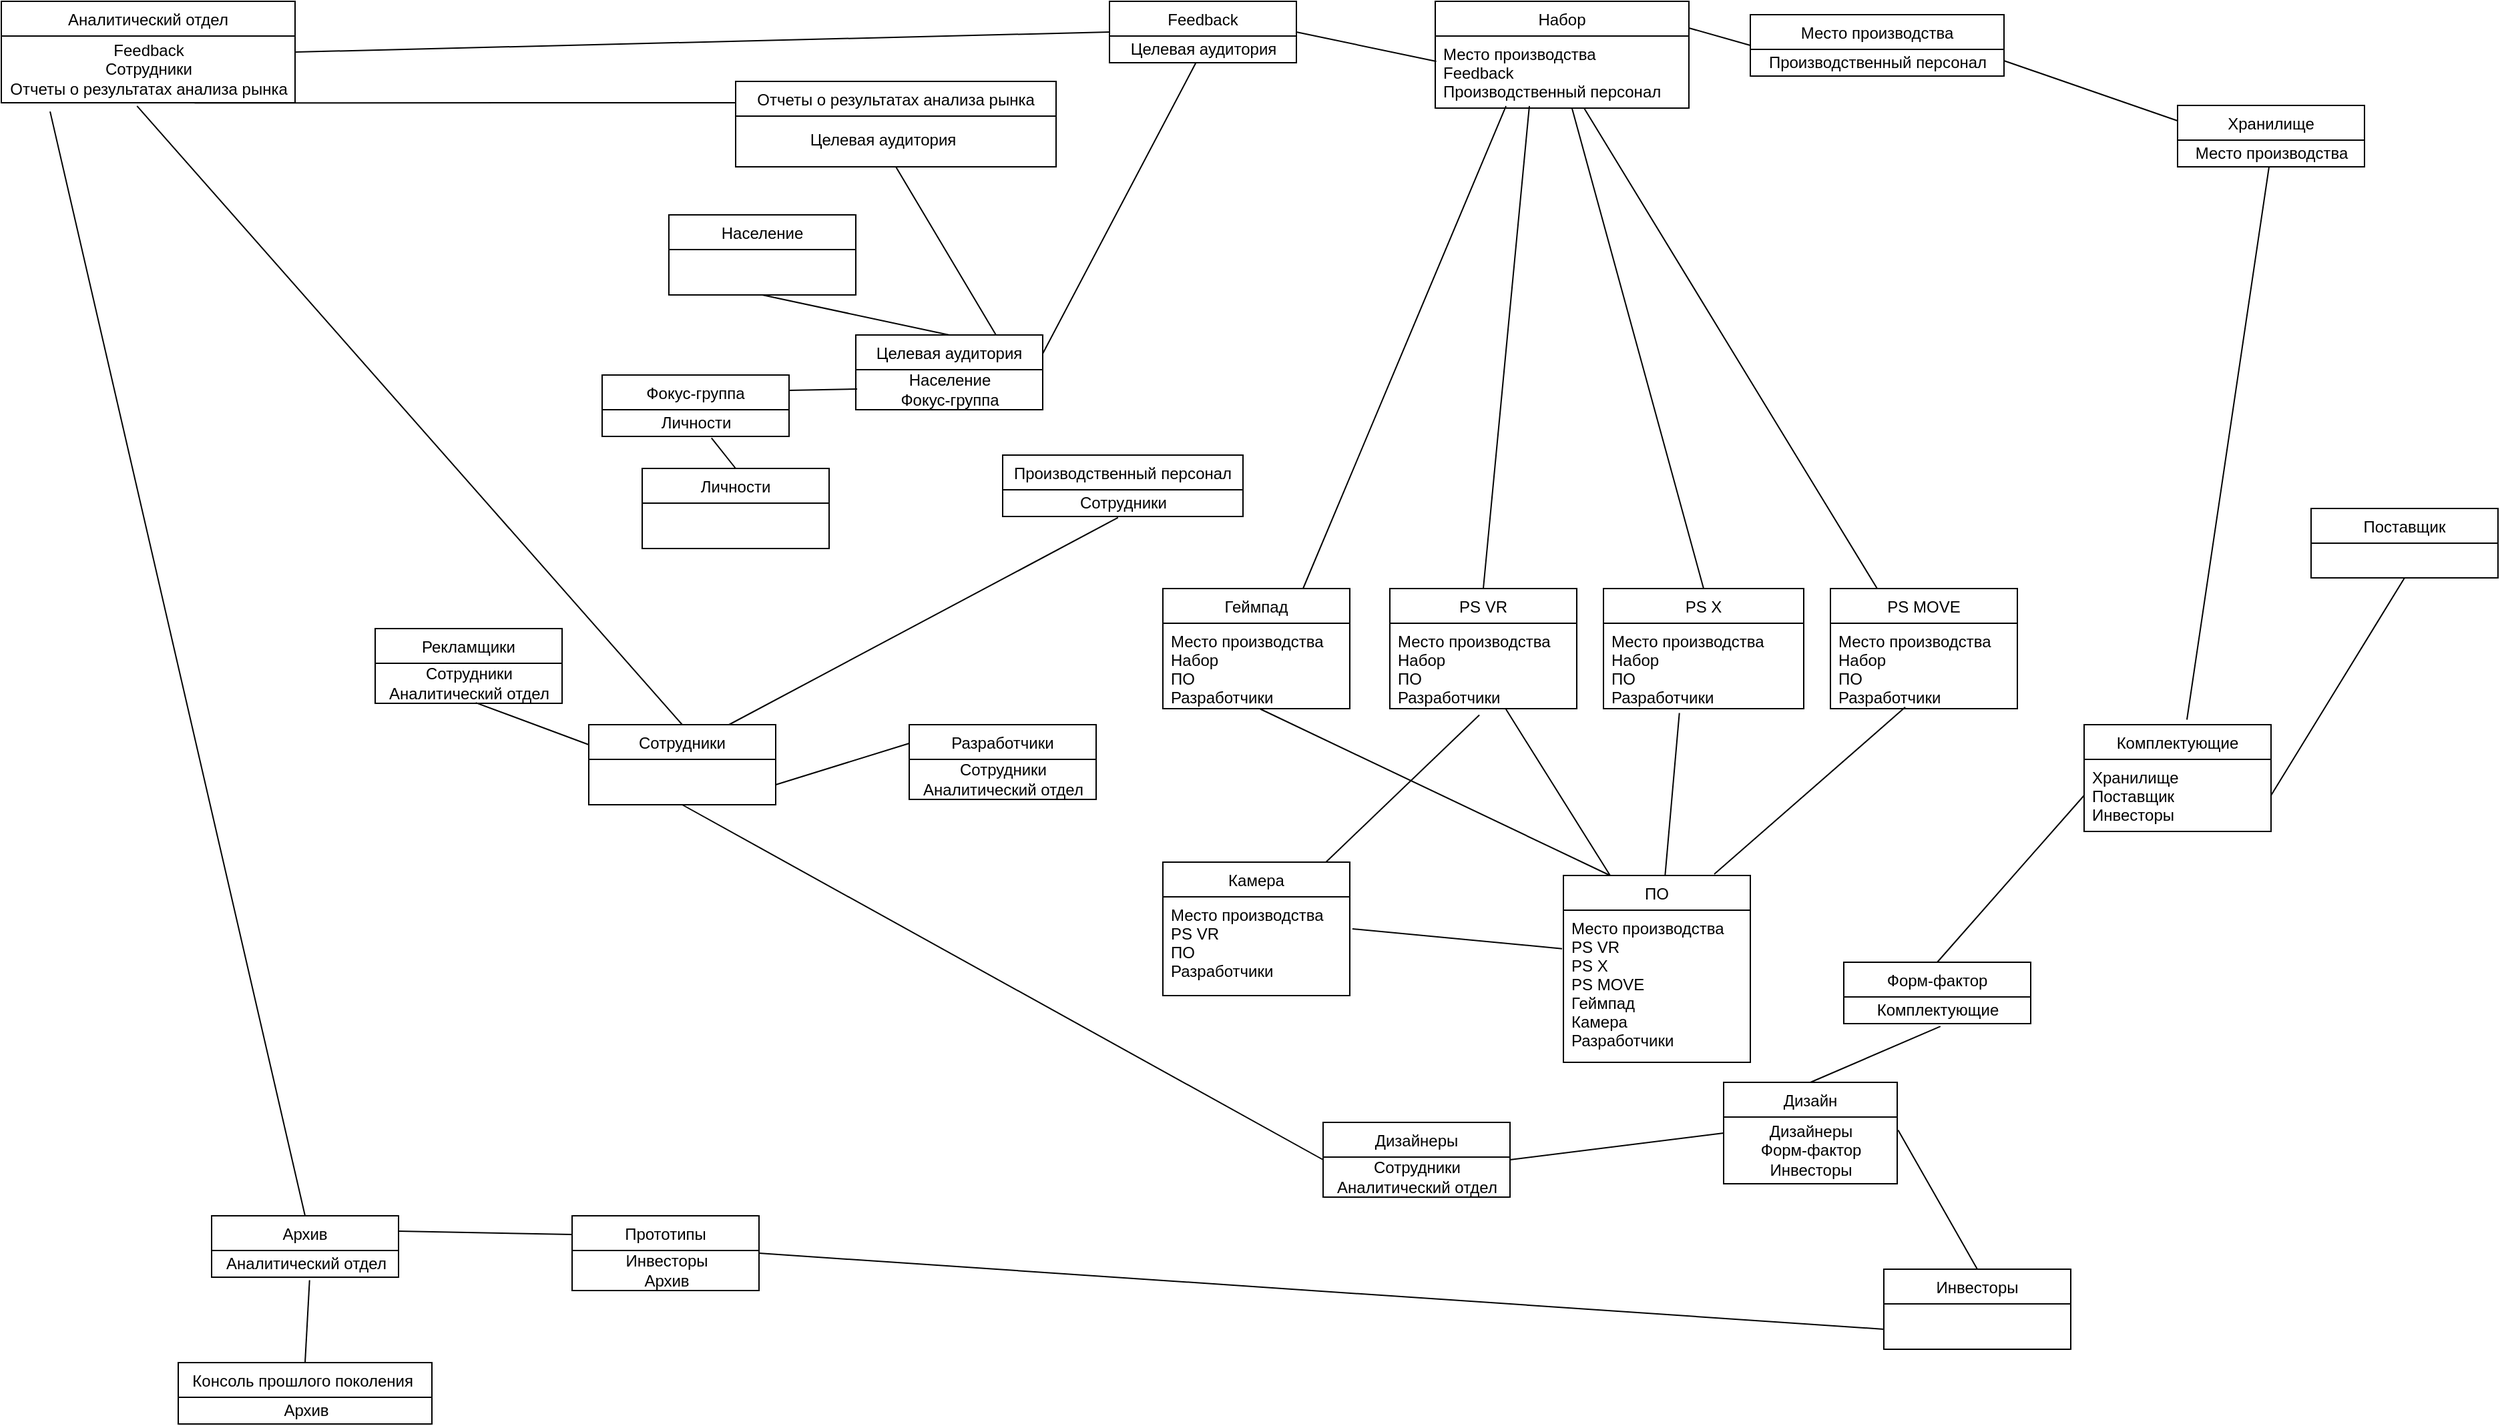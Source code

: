 <mxfile version="15.2.4" type="github">
  <diagram id="24gW2aaC1v7GGiUZ1pMK" name="Page-1">
    <mxGraphModel dx="3685" dy="2176" grid="1" gridSize="10" guides="1" tooltips="1" connect="1" arrows="1" fold="1" page="1" pageScale="1" pageWidth="827" pageHeight="1169" math="0" shadow="0">
      <root>
        <mxCell id="0" />
        <mxCell id="1" parent="0" />
        <mxCell id="wk1zh_JFjW3oBxZrR2lf-1" value="Набор" style="swimlane;fontStyle=0;childLayout=stackLayout;horizontal=1;startSize=26;fillColor=none;horizontalStack=0;resizeParent=1;resizeParentMax=0;resizeLast=0;collapsible=1;marginBottom=0;" parent="1" vertex="1">
          <mxGeometry x="224" y="-160" width="190" height="80" as="geometry">
            <mxRectangle x="160" y="70" width="70" height="26" as="alternateBounds" />
          </mxGeometry>
        </mxCell>
        <mxCell id="wk1zh_JFjW3oBxZrR2lf-3" value="Место производства&#xa;Feedback&#xa;Производственный персонал" style="text;strokeColor=none;fillColor=none;align=left;verticalAlign=top;spacingLeft=4;spacingRight=4;overflow=hidden;rotatable=0;points=[[0,0.5],[1,0.5]];portConstraint=eastwest;" parent="wk1zh_JFjW3oBxZrR2lf-1" vertex="1">
          <mxGeometry y="26" width="190" height="54" as="geometry" />
        </mxCell>
        <mxCell id="wk1zh_JFjW3oBxZrR2lf-5" value="Геймпад" style="swimlane;fontStyle=0;childLayout=stackLayout;horizontal=1;startSize=26;fillColor=none;horizontalStack=0;resizeParent=1;resizeParentMax=0;resizeLast=0;collapsible=1;marginBottom=0;" parent="1" vertex="1">
          <mxGeometry x="20" y="280" width="140" height="90" as="geometry" />
        </mxCell>
        <mxCell id="wk1zh_JFjW3oBxZrR2lf-6" value="Место производства&#xa;Набор&#xa;ПО&#xa;Разработчики" style="text;strokeColor=none;fillColor=none;align=left;verticalAlign=top;spacingLeft=4;spacingRight=4;overflow=hidden;rotatable=0;points=[[0,0.5],[1,0.5]];portConstraint=eastwest;" parent="wk1zh_JFjW3oBxZrR2lf-5" vertex="1">
          <mxGeometry y="26" width="140" height="64" as="geometry" />
        </mxCell>
        <mxCell id="wk1zh_JFjW3oBxZrR2lf-7" value="PS VR" style="swimlane;fontStyle=0;childLayout=stackLayout;horizontal=1;startSize=26;fillColor=none;horizontalStack=0;resizeParent=1;resizeParentMax=0;resizeLast=0;collapsible=1;marginBottom=0;" parent="1" vertex="1">
          <mxGeometry x="190" y="280" width="140" height="90" as="geometry" />
        </mxCell>
        <mxCell id="wk1zh_JFjW3oBxZrR2lf-8" value="Место производства&#xa;Набор&#xa;ПО&#xa;Разработчики" style="text;strokeColor=none;fillColor=none;align=left;verticalAlign=top;spacingLeft=4;spacingRight=4;overflow=hidden;rotatable=0;points=[[0,0.5],[1,0.5]];portConstraint=eastwest;" parent="wk1zh_JFjW3oBxZrR2lf-7" vertex="1">
          <mxGeometry y="26" width="140" height="64" as="geometry" />
        </mxCell>
        <mxCell id="wk1zh_JFjW3oBxZrR2lf-9" value="PS X" style="swimlane;fontStyle=0;childLayout=stackLayout;horizontal=1;startSize=26;fillColor=none;horizontalStack=0;resizeParent=1;resizeParentMax=0;resizeLast=0;collapsible=1;marginBottom=0;" parent="1" vertex="1">
          <mxGeometry x="350" y="280" width="150" height="90" as="geometry">
            <mxRectangle x="350" y="230" width="60" height="26" as="alternateBounds" />
          </mxGeometry>
        </mxCell>
        <mxCell id="wk1zh_JFjW3oBxZrR2lf-10" value="Место производства&#xa;Набор&#xa;ПО&#xa;Разработчики" style="text;strokeColor=none;fillColor=none;align=left;verticalAlign=top;spacingLeft=4;spacingRight=4;overflow=hidden;rotatable=0;points=[[0,0.5],[1,0.5]];portConstraint=eastwest;" parent="wk1zh_JFjW3oBxZrR2lf-9" vertex="1">
          <mxGeometry y="26" width="150" height="64" as="geometry" />
        </mxCell>
        <mxCell id="wk1zh_JFjW3oBxZrR2lf-11" value="PS MOVE" style="swimlane;fontStyle=0;childLayout=stackLayout;horizontal=1;startSize=26;fillColor=none;horizontalStack=0;resizeParent=1;resizeParentMax=0;resizeLast=0;collapsible=1;marginBottom=0;" parent="1" vertex="1">
          <mxGeometry x="520" y="280" width="140" height="90" as="geometry" />
        </mxCell>
        <mxCell id="wk1zh_JFjW3oBxZrR2lf-12" value="Место производства&#xa;Набор&#xa;ПО&#xa;Разработчики" style="text;strokeColor=none;fillColor=none;align=left;verticalAlign=top;spacingLeft=4;spacingRight=4;overflow=hidden;rotatable=0;points=[[0,0.5],[1,0.5]];portConstraint=eastwest;" parent="wk1zh_JFjW3oBxZrR2lf-11" vertex="1">
          <mxGeometry y="26" width="140" height="64" as="geometry" />
        </mxCell>
        <mxCell id="wk1zh_JFjW3oBxZrR2lf-13" value="Камера" style="swimlane;fontStyle=0;childLayout=stackLayout;horizontal=1;startSize=26;fillColor=none;horizontalStack=0;resizeParent=1;resizeParentMax=0;resizeLast=0;collapsible=1;marginBottom=0;" parent="1" vertex="1">
          <mxGeometry x="20" y="485" width="140" height="100" as="geometry" />
        </mxCell>
        <mxCell id="wk1zh_JFjW3oBxZrR2lf-14" value="Место производства&#xa;PS VR&#xa;ПО&#xa;Разработчики" style="text;strokeColor=none;fillColor=none;align=left;verticalAlign=top;spacingLeft=4;spacingRight=4;overflow=hidden;rotatable=0;points=[[0,0.5],[1,0.5]];portConstraint=eastwest;" parent="wk1zh_JFjW3oBxZrR2lf-13" vertex="1">
          <mxGeometry y="26" width="140" height="74" as="geometry" />
        </mxCell>
        <mxCell id="wk1zh_JFjW3oBxZrR2lf-15" value="ПО" style="swimlane;fontStyle=0;childLayout=stackLayout;horizontal=1;startSize=26;fillColor=none;horizontalStack=0;resizeParent=1;resizeParentMax=0;resizeLast=0;collapsible=1;marginBottom=0;" parent="1" vertex="1">
          <mxGeometry x="320" y="495" width="140" height="140" as="geometry" />
        </mxCell>
        <mxCell id="wk1zh_JFjW3oBxZrR2lf-16" value="Место производства&#xa;PS VR&#xa;PS X&#xa;PS MOVE&#xa;Геймпад&#xa;Камера&#xa;Разработчики&#xa;" style="text;strokeColor=none;fillColor=none;align=left;verticalAlign=top;spacingLeft=4;spacingRight=4;overflow=hidden;rotatable=0;points=[[0,0.5],[1,0.5]];portConstraint=eastwest;" parent="wk1zh_JFjW3oBxZrR2lf-15" vertex="1">
          <mxGeometry y="26" width="140" height="114" as="geometry" />
        </mxCell>
        <mxCell id="wk1zh_JFjW3oBxZrR2lf-17" value="Место производства" style="swimlane;fontStyle=0;childLayout=stackLayout;horizontal=1;startSize=26;fillColor=none;horizontalStack=0;resizeParent=1;resizeParentMax=0;resizeLast=0;collapsible=1;marginBottom=0;" parent="1" vertex="1">
          <mxGeometry x="460" y="-150" width="190" height="46" as="geometry" />
        </mxCell>
        <mxCell id="Uil84AzYUFcc-cu5vtHI-20" value="Производственный персонал" style="text;html=1;align=center;verticalAlign=middle;resizable=0;points=[];autosize=1;strokeColor=none;fillColor=none;" vertex="1" parent="wk1zh_JFjW3oBxZrR2lf-17">
          <mxGeometry y="26" width="190" height="20" as="geometry" />
        </mxCell>
        <mxCell id="wk1zh_JFjW3oBxZrR2lf-20" value="Хранилище" style="swimlane;fontStyle=0;childLayout=stackLayout;horizontal=1;startSize=26;fillColor=none;horizontalStack=0;resizeParent=1;resizeParentMax=0;resizeLast=0;collapsible=1;marginBottom=0;" parent="1" vertex="1">
          <mxGeometry x="780" y="-82" width="140" height="46" as="geometry" />
        </mxCell>
        <mxCell id="wk1zh_JFjW3oBxZrR2lf-21" value="Место производства" style="text;html=1;align=center;verticalAlign=middle;resizable=0;points=[];autosize=1;strokeColor=none;fillColor=none;" parent="wk1zh_JFjW3oBxZrR2lf-20" vertex="1">
          <mxGeometry y="26" width="140" height="20" as="geometry" />
        </mxCell>
        <mxCell id="wk1zh_JFjW3oBxZrR2lf-24" value="Комплектующие" style="swimlane;fontStyle=0;childLayout=stackLayout;horizontal=1;startSize=26;fillColor=none;horizontalStack=0;resizeParent=1;resizeParentMax=0;resizeLast=0;collapsible=1;marginBottom=0;" parent="1" vertex="1">
          <mxGeometry x="710" y="382" width="140" height="80" as="geometry" />
        </mxCell>
        <mxCell id="wk1zh_JFjW3oBxZrR2lf-25" value="Хранилище&#xa;Поставщик&#xa;Инвесторы" style="text;strokeColor=none;fillColor=none;align=left;verticalAlign=top;spacingLeft=4;spacingRight=4;overflow=hidden;rotatable=0;points=[[0,0.5],[1,0.5]];portConstraint=eastwest;" parent="wk1zh_JFjW3oBxZrR2lf-24" vertex="1">
          <mxGeometry y="26" width="140" height="54" as="geometry" />
        </mxCell>
        <mxCell id="wk1zh_JFjW3oBxZrR2lf-26" value="Поставщик" style="swimlane;fontStyle=0;childLayout=stackLayout;horizontal=1;startSize=26;fillColor=none;horizontalStack=0;resizeParent=1;resizeParentMax=0;resizeLast=0;collapsible=1;marginBottom=0;" parent="1" vertex="1">
          <mxGeometry x="880" y="220" width="140" height="52" as="geometry" />
        </mxCell>
        <mxCell id="wk1zh_JFjW3oBxZrR2lf-28" value="Форм-фактор" style="swimlane;fontStyle=0;childLayout=stackLayout;horizontal=1;startSize=26;fillColor=none;horizontalStack=0;resizeParent=1;resizeParentMax=0;resizeLast=0;collapsible=1;marginBottom=0;" parent="1" vertex="1">
          <mxGeometry x="530" y="560" width="140" height="46" as="geometry" />
        </mxCell>
        <mxCell id="Uil84AzYUFcc-cu5vtHI-4" value="Комплектующие" style="text;html=1;align=center;verticalAlign=middle;resizable=0;points=[];autosize=1;strokeColor=none;fillColor=none;" vertex="1" parent="wk1zh_JFjW3oBxZrR2lf-28">
          <mxGeometry y="26" width="140" height="20" as="geometry" />
        </mxCell>
        <mxCell id="wk1zh_JFjW3oBxZrR2lf-30" value="" style="endArrow=none;html=1;exitX=0.75;exitY=0;exitDx=0;exitDy=0;entryX=0.279;entryY=0.971;entryDx=0;entryDy=0;entryPerimeter=0;" parent="1" source="wk1zh_JFjW3oBxZrR2lf-5" target="wk1zh_JFjW3oBxZrR2lf-3" edge="1">
          <mxGeometry width="50" height="50" relative="1" as="geometry">
            <mxPoint x="270" y="430" as="sourcePoint" />
            <mxPoint x="320" y="380" as="targetPoint" />
          </mxGeometry>
        </mxCell>
        <mxCell id="wk1zh_JFjW3oBxZrR2lf-31" value="" style="endArrow=none;html=1;exitX=0.5;exitY=0;exitDx=0;exitDy=0;entryX=0.371;entryY=0.971;entryDx=0;entryDy=0;entryPerimeter=0;" parent="1" source="wk1zh_JFjW3oBxZrR2lf-7" target="wk1zh_JFjW3oBxZrR2lf-3" edge="1">
          <mxGeometry width="50" height="50" relative="1" as="geometry">
            <mxPoint x="125" y="240" as="sourcePoint" />
            <mxPoint x="249.06" y="181.246" as="targetPoint" />
          </mxGeometry>
        </mxCell>
        <mxCell id="wk1zh_JFjW3oBxZrR2lf-32" value="" style="endArrow=none;html=1;exitX=0.5;exitY=0;exitDx=0;exitDy=0;" parent="1" source="wk1zh_JFjW3oBxZrR2lf-9" target="wk1zh_JFjW3oBxZrR2lf-3" edge="1">
          <mxGeometry width="50" height="50" relative="1" as="geometry">
            <mxPoint x="135" y="250" as="sourcePoint" />
            <mxPoint x="259.06" y="191.246" as="targetPoint" />
          </mxGeometry>
        </mxCell>
        <mxCell id="wk1zh_JFjW3oBxZrR2lf-33" value="" style="endArrow=none;html=1;exitX=0.25;exitY=0;exitDx=0;exitDy=0;" parent="1" source="wk1zh_JFjW3oBxZrR2lf-11" target="wk1zh_JFjW3oBxZrR2lf-3" edge="1">
          <mxGeometry width="50" height="50" relative="1" as="geometry">
            <mxPoint x="145" y="260" as="sourcePoint" />
            <mxPoint x="269.06" y="201.246" as="targetPoint" />
          </mxGeometry>
        </mxCell>
        <mxCell id="wk1zh_JFjW3oBxZrR2lf-35" value="" style="endArrow=none;html=1;exitX=0.479;exitY=1.074;exitDx=0;exitDy=0;exitPerimeter=0;" parent="1" source="wk1zh_JFjW3oBxZrR2lf-8" target="wk1zh_JFjW3oBxZrR2lf-13" edge="1">
          <mxGeometry width="50" height="50" relative="1" as="geometry">
            <mxPoint x="155" y="270" as="sourcePoint" />
            <mxPoint x="279.06" y="211.246" as="targetPoint" />
          </mxGeometry>
        </mxCell>
        <mxCell id="wk1zh_JFjW3oBxZrR2lf-36" value="" style="endArrow=none;html=1;exitX=0.521;exitY=1.004;exitDx=0;exitDy=0;entryX=0.25;entryY=0;entryDx=0;entryDy=0;exitPerimeter=0;" parent="1" source="wk1zh_JFjW3oBxZrR2lf-6" target="wk1zh_JFjW3oBxZrR2lf-15" edge="1">
          <mxGeometry width="50" height="50" relative="1" as="geometry">
            <mxPoint x="165" y="280" as="sourcePoint" />
            <mxPoint x="289.06" y="221.246" as="targetPoint" />
          </mxGeometry>
        </mxCell>
        <mxCell id="wk1zh_JFjW3oBxZrR2lf-37" value="" style="endArrow=none;html=1;exitX=0.621;exitY=1.006;exitDx=0;exitDy=0;entryX=0.25;entryY=0;entryDx=0;entryDy=0;exitPerimeter=0;" parent="1" source="wk1zh_JFjW3oBxZrR2lf-8" target="wk1zh_JFjW3oBxZrR2lf-15" edge="1">
          <mxGeometry width="50" height="50" relative="1" as="geometry">
            <mxPoint x="175" y="290" as="sourcePoint" />
            <mxPoint x="299.06" y="231.246" as="targetPoint" />
          </mxGeometry>
        </mxCell>
        <mxCell id="wk1zh_JFjW3oBxZrR2lf-38" value="" style="endArrow=none;html=1;exitX=1.014;exitY=0.324;exitDx=0;exitDy=0;entryX=-0.007;entryY=0.253;entryDx=0;entryDy=0;entryPerimeter=0;exitPerimeter=0;" parent="1" source="wk1zh_JFjW3oBxZrR2lf-14" target="wk1zh_JFjW3oBxZrR2lf-16" edge="1">
          <mxGeometry width="50" height="50" relative="1" as="geometry">
            <mxPoint x="185" y="300" as="sourcePoint" />
            <mxPoint x="309.06" y="241.246" as="targetPoint" />
          </mxGeometry>
        </mxCell>
        <mxCell id="wk1zh_JFjW3oBxZrR2lf-39" value="" style="endArrow=none;html=1;entryX=0.379;entryY=1.051;entryDx=0;entryDy=0;entryPerimeter=0;" parent="1" source="wk1zh_JFjW3oBxZrR2lf-15" target="wk1zh_JFjW3oBxZrR2lf-10" edge="1">
          <mxGeometry width="50" height="50" relative="1" as="geometry">
            <mxPoint x="195" y="310" as="sourcePoint" />
            <mxPoint x="319.06" y="251.246" as="targetPoint" />
          </mxGeometry>
        </mxCell>
        <mxCell id="wk1zh_JFjW3oBxZrR2lf-40" value="" style="endArrow=none;html=1;exitX=0.807;exitY=-0.007;exitDx=0;exitDy=0;entryX=0.4;entryY=0.983;entryDx=0;entryDy=0;entryPerimeter=0;exitPerimeter=0;" parent="1" source="wk1zh_JFjW3oBxZrR2lf-15" target="wk1zh_JFjW3oBxZrR2lf-12" edge="1">
          <mxGeometry width="50" height="50" relative="1" as="geometry">
            <mxPoint x="205" y="320" as="sourcePoint" />
            <mxPoint x="329.06" y="261.246" as="targetPoint" />
          </mxGeometry>
        </mxCell>
        <mxCell id="wk1zh_JFjW3oBxZrR2lf-41" value="" style="endArrow=none;html=1;exitX=0;exitY=0.5;exitDx=0;exitDy=0;entryX=1;entryY=0.25;entryDx=0;entryDy=0;" parent="1" source="wk1zh_JFjW3oBxZrR2lf-17" target="wk1zh_JFjW3oBxZrR2lf-1" edge="1">
          <mxGeometry width="50" height="50" relative="1" as="geometry">
            <mxPoint x="215" y="330" as="sourcePoint" />
            <mxPoint x="339.06" y="271.246" as="targetPoint" />
          </mxGeometry>
        </mxCell>
        <mxCell id="wk1zh_JFjW3oBxZrR2lf-42" value="" style="endArrow=none;html=1;exitX=0;exitY=0.25;exitDx=0;exitDy=0;entryX=1;entryY=0.75;entryDx=0;entryDy=0;" parent="1" source="wk1zh_JFjW3oBxZrR2lf-20" target="wk1zh_JFjW3oBxZrR2lf-17" edge="1">
          <mxGeometry width="50" height="50" relative="1" as="geometry">
            <mxPoint x="225" y="340" as="sourcePoint" />
            <mxPoint x="349.06" y="281.246" as="targetPoint" />
          </mxGeometry>
        </mxCell>
        <mxCell id="wk1zh_JFjW3oBxZrR2lf-43" value="" style="endArrow=none;html=1;exitX=0.55;exitY=-0.047;exitDx=0;exitDy=0;exitPerimeter=0;" parent="1" source="wk1zh_JFjW3oBxZrR2lf-24" target="wk1zh_JFjW3oBxZrR2lf-21" edge="1">
          <mxGeometry width="50" height="50" relative="1" as="geometry">
            <mxPoint x="235" y="350" as="sourcePoint" />
            <mxPoint x="359.06" y="291.246" as="targetPoint" />
          </mxGeometry>
        </mxCell>
        <mxCell id="wk1zh_JFjW3oBxZrR2lf-44" value="" style="endArrow=none;html=1;entryX=1;entryY=0.5;entryDx=0;entryDy=0;exitX=0.5;exitY=1;exitDx=0;exitDy=0;" parent="1" source="wk1zh_JFjW3oBxZrR2lf-26" target="wk1zh_JFjW3oBxZrR2lf-25" edge="1">
          <mxGeometry width="50" height="50" relative="1" as="geometry">
            <mxPoint x="965" y="210" as="sourcePoint" />
            <mxPoint x="369.06" y="301.246" as="targetPoint" />
          </mxGeometry>
        </mxCell>
        <mxCell id="wk1zh_JFjW3oBxZrR2lf-45" value="Feedback" style="swimlane;fontStyle=0;childLayout=stackLayout;horizontal=1;startSize=26;fillColor=none;horizontalStack=0;resizeParent=1;resizeParentMax=0;resizeLast=0;collapsible=1;marginBottom=0;" parent="1" vertex="1">
          <mxGeometry x="-20" y="-160" width="140" height="46" as="geometry" />
        </mxCell>
        <mxCell id="Uil84AzYUFcc-cu5vtHI-38" value="Целевая аудитория" style="text;html=1;align=center;verticalAlign=middle;resizable=0;points=[];autosize=1;strokeColor=none;fillColor=none;" vertex="1" parent="wk1zh_JFjW3oBxZrR2lf-45">
          <mxGeometry y="26" width="140" height="20" as="geometry" />
        </mxCell>
        <mxCell id="wk1zh_JFjW3oBxZrR2lf-47" value="" style="endArrow=none;html=1;exitX=1;exitY=0.5;exitDx=0;exitDy=0;entryX=0.004;entryY=0.352;entryDx=0;entryDy=0;entryPerimeter=0;" parent="1" source="wk1zh_JFjW3oBxZrR2lf-45" edge="1" target="wk1zh_JFjW3oBxZrR2lf-3">
          <mxGeometry width="50" height="50" relative="1" as="geometry">
            <mxPoint x="520" y="330" as="sourcePoint" />
            <mxPoint x="200" y="130" as="targetPoint" />
          </mxGeometry>
        </mxCell>
        <mxCell id="wk1zh_JFjW3oBxZrR2lf-50" value="" style="group" parent="1" vertex="1" connectable="0">
          <mxGeometry x="-850" y="-160" width="220" height="66" as="geometry" />
        </mxCell>
        <mxCell id="wk1zh_JFjW3oBxZrR2lf-48" value="Аналитический отдел" style="swimlane;fontStyle=0;childLayout=stackLayout;horizontal=1;startSize=26;fillColor=none;horizontalStack=0;resizeParent=1;resizeParentMax=0;resizeLast=0;collapsible=1;marginBottom=0;" parent="wk1zh_JFjW3oBxZrR2lf-50" vertex="1">
          <mxGeometry width="220" height="76" as="geometry" />
        </mxCell>
        <mxCell id="wk1zh_JFjW3oBxZrR2lf-49" value="Feedback&lt;br&gt;Сотрудники&lt;br&gt;Отчеты о результатах анализа рынка" style="text;html=1;align=center;verticalAlign=middle;resizable=0;points=[];autosize=1;strokeColor=none;fillColor=none;" parent="wk1zh_JFjW3oBxZrR2lf-48" vertex="1">
          <mxGeometry y="26" width="220" height="50" as="geometry" />
        </mxCell>
        <mxCell id="wk1zh_JFjW3oBxZrR2lf-51" value="" style="endArrow=none;html=1;exitX=1;exitY=0.5;exitDx=0;exitDy=0;entryX=0;entryY=0.5;entryDx=0;entryDy=0;" parent="1" source="wk1zh_JFjW3oBxZrR2lf-48" target="wk1zh_JFjW3oBxZrR2lf-45" edge="1">
          <mxGeometry width="50" height="50" relative="1" as="geometry">
            <mxPoint x="330" y="330" as="sourcePoint" />
            <mxPoint x="380" y="280" as="targetPoint" />
          </mxGeometry>
        </mxCell>
        <mxCell id="wk1zh_JFjW3oBxZrR2lf-52" value="" style="group" parent="1" vertex="1" connectable="0">
          <mxGeometry x="560" y="790" width="140" height="60" as="geometry" />
        </mxCell>
        <mxCell id="wk1zh_JFjW3oBxZrR2lf-53" value="Инвесторы" style="swimlane;fontStyle=0;childLayout=stackLayout;horizontal=1;startSize=26;fillColor=none;horizontalStack=0;resizeParent=1;resizeParentMax=0;resizeLast=0;collapsible=1;marginBottom=0;" parent="wk1zh_JFjW3oBxZrR2lf-52" vertex="1">
          <mxGeometry width="140" height="60" as="geometry" />
        </mxCell>
        <mxCell id="wk1zh_JFjW3oBxZrR2lf-55" value="" style="group" parent="1" vertex="1" connectable="0">
          <mxGeometry x="140" y="680" width="140" height="60" as="geometry" />
        </mxCell>
        <mxCell id="wk1zh_JFjW3oBxZrR2lf-56" value="Дизайнеры" style="swimlane;fontStyle=0;childLayout=stackLayout;horizontal=1;startSize=26;fillColor=none;horizontalStack=0;resizeParent=1;resizeParentMax=0;resizeLast=0;collapsible=1;marginBottom=0;" parent="wk1zh_JFjW3oBxZrR2lf-55" vertex="1">
          <mxGeometry width="140" height="56" as="geometry" />
        </mxCell>
        <mxCell id="Uil84AzYUFcc-cu5vtHI-12" value="Сотрудники&lt;br&gt;Аналитический отдел" style="text;html=1;align=center;verticalAlign=middle;resizable=0;points=[];autosize=1;strokeColor=none;fillColor=none;" vertex="1" parent="wk1zh_JFjW3oBxZrR2lf-56">
          <mxGeometry y="26" width="140" height="30" as="geometry" />
        </mxCell>
        <mxCell id="wk1zh_JFjW3oBxZrR2lf-57" value="" style="group" parent="1" vertex="1" connectable="0">
          <mxGeometry x="-422.5" y="750" width="140" height="60" as="geometry" />
        </mxCell>
        <mxCell id="wk1zh_JFjW3oBxZrR2lf-58" value="Прототипы" style="swimlane;fontStyle=0;childLayout=stackLayout;horizontal=1;startSize=26;fillColor=none;horizontalStack=0;resizeParent=1;resizeParentMax=0;resizeLast=0;collapsible=1;marginBottom=0;" parent="wk1zh_JFjW3oBxZrR2lf-57" vertex="1">
          <mxGeometry width="140" height="56" as="geometry" />
        </mxCell>
        <mxCell id="Uil84AzYUFcc-cu5vtHI-9" value="Инвесторы&lt;br&gt;Архив" style="text;html=1;align=center;verticalAlign=middle;resizable=0;points=[];autosize=1;strokeColor=none;fillColor=none;" vertex="1" parent="wk1zh_JFjW3oBxZrR2lf-58">
          <mxGeometry y="26" width="140" height="30" as="geometry" />
        </mxCell>
        <mxCell id="wk1zh_JFjW3oBxZrR2lf-60" value="" style="group" parent="1" vertex="1" connectable="0">
          <mxGeometry x="-410" y="382" width="140" height="60" as="geometry" />
        </mxCell>
        <mxCell id="wk1zh_JFjW3oBxZrR2lf-61" value="Сотрудники" style="swimlane;fontStyle=0;childLayout=stackLayout;horizontal=1;startSize=26;fillColor=none;horizontalStack=0;resizeParent=1;resizeParentMax=0;resizeLast=0;collapsible=1;marginBottom=0;" parent="wk1zh_JFjW3oBxZrR2lf-60" vertex="1">
          <mxGeometry width="140" height="60" as="geometry" />
        </mxCell>
        <mxCell id="Uil84AzYUFcc-cu5vtHI-5" value="" style="endArrow=none;html=1;exitX=0.5;exitY=0;exitDx=0;exitDy=0;entryX=0;entryY=0.5;entryDx=0;entryDy=0;" edge="1" parent="1" source="wk1zh_JFjW3oBxZrR2lf-28" target="wk1zh_JFjW3oBxZrR2lf-25">
          <mxGeometry width="50" height="50" relative="1" as="geometry">
            <mxPoint x="270" y="410" as="sourcePoint" />
            <mxPoint x="320" y="360" as="targetPoint" />
          </mxGeometry>
        </mxCell>
        <mxCell id="Uil84AzYUFcc-cu5vtHI-6" value="" style="group" vertex="1" connectable="0" parent="1">
          <mxGeometry x="440" y="650" width="140" height="90" as="geometry" />
        </mxCell>
        <mxCell id="wk1zh_JFjW3oBxZrR2lf-19" value="Дизайн" style="swimlane;fontStyle=0;childLayout=stackLayout;horizontal=1;startSize=26;fillColor=none;horizontalStack=0;resizeParent=1;resizeParentMax=0;resizeLast=0;collapsible=1;marginBottom=0;" parent="Uil84AzYUFcc-cu5vtHI-6" vertex="1">
          <mxGeometry width="130" height="76" as="geometry" />
        </mxCell>
        <mxCell id="Uil84AzYUFcc-cu5vtHI-3" value="Дизайнеры&lt;br&gt;Форм-фактор&lt;br&gt;Инвесторы" style="text;html=1;align=center;verticalAlign=middle;resizable=0;points=[];autosize=1;strokeColor=none;fillColor=none;" vertex="1" parent="wk1zh_JFjW3oBxZrR2lf-19">
          <mxGeometry y="26" width="130" height="50" as="geometry" />
        </mxCell>
        <mxCell id="Uil84AzYUFcc-cu5vtHI-7" value="" style="endArrow=none;html=1;entryX=0.517;entryY=1.103;entryDx=0;entryDy=0;entryPerimeter=0;exitX=0.5;exitY=0;exitDx=0;exitDy=0;" edge="1" parent="1" source="wk1zh_JFjW3oBxZrR2lf-19" target="Uil84AzYUFcc-cu5vtHI-4">
          <mxGeometry width="50" height="50" relative="1" as="geometry">
            <mxPoint x="270" y="410" as="sourcePoint" />
            <mxPoint x="320" y="360" as="targetPoint" />
          </mxGeometry>
        </mxCell>
        <mxCell id="Uil84AzYUFcc-cu5vtHI-8" value="" style="endArrow=none;html=1;entryX=0;entryY=0.5;entryDx=0;entryDy=0;exitX=1;exitY=0.5;exitDx=0;exitDy=0;" edge="1" parent="1" source="wk1zh_JFjW3oBxZrR2lf-56" target="wk1zh_JFjW3oBxZrR2lf-19">
          <mxGeometry width="50" height="50" relative="1" as="geometry">
            <mxPoint x="270" y="410" as="sourcePoint" />
            <mxPoint x="320" y="360" as="targetPoint" />
          </mxGeometry>
        </mxCell>
        <mxCell id="Uil84AzYUFcc-cu5vtHI-10" value="" style="endArrow=none;html=1;entryX=1;entryY=0.5;entryDx=0;entryDy=0;exitX=0;exitY=0.75;exitDx=0;exitDy=0;" edge="1" parent="1" source="wk1zh_JFjW3oBxZrR2lf-53" target="wk1zh_JFjW3oBxZrR2lf-58">
          <mxGeometry width="50" height="50" relative="1" as="geometry">
            <mxPoint x="270" y="400" as="sourcePoint" />
            <mxPoint x="320" y="350" as="targetPoint" />
          </mxGeometry>
        </mxCell>
        <mxCell id="Uil84AzYUFcc-cu5vtHI-11" value="" style="endArrow=none;html=1;entryX=0.5;entryY=0;entryDx=0;entryDy=0;exitX=1.005;exitY=0.194;exitDx=0;exitDy=0;exitPerimeter=0;" edge="1" parent="1" source="Uil84AzYUFcc-cu5vtHI-3" target="wk1zh_JFjW3oBxZrR2lf-53">
          <mxGeometry width="50" height="50" relative="1" as="geometry">
            <mxPoint x="270" y="400" as="sourcePoint" />
            <mxPoint x="320" y="350" as="targetPoint" />
          </mxGeometry>
        </mxCell>
        <mxCell id="Uil84AzYUFcc-cu5vtHI-13" value="" style="endArrow=none;html=1;entryX=0.462;entryY=1.049;entryDx=0;entryDy=0;entryPerimeter=0;exitX=0.5;exitY=0;exitDx=0;exitDy=0;" edge="1" parent="1" source="wk1zh_JFjW3oBxZrR2lf-61" target="wk1zh_JFjW3oBxZrR2lf-49">
          <mxGeometry width="50" height="50" relative="1" as="geometry">
            <mxPoint x="270" y="390" as="sourcePoint" />
            <mxPoint x="320" y="340" as="targetPoint" />
          </mxGeometry>
        </mxCell>
        <mxCell id="Uil84AzYUFcc-cu5vtHI-14" value="" style="endArrow=none;html=1;entryX=0.5;entryY=1;entryDx=0;entryDy=0;exitX=0;exitY=0.5;exitDx=0;exitDy=0;" edge="1" parent="1" source="wk1zh_JFjW3oBxZrR2lf-56" target="wk1zh_JFjW3oBxZrR2lf-61">
          <mxGeometry width="50" height="50" relative="1" as="geometry">
            <mxPoint x="270" y="390" as="sourcePoint" />
            <mxPoint x="320" y="340" as="targetPoint" />
          </mxGeometry>
        </mxCell>
        <mxCell id="Uil84AzYUFcc-cu5vtHI-15" value="" style="group" vertex="1" connectable="0" parent="1">
          <mxGeometry x="-170" y="382" width="140" height="60" as="geometry" />
        </mxCell>
        <mxCell id="Uil84AzYUFcc-cu5vtHI-16" value="Разработчики" style="swimlane;fontStyle=0;childLayout=stackLayout;horizontal=1;startSize=26;fillColor=none;horizontalStack=0;resizeParent=1;resizeParentMax=0;resizeLast=0;collapsible=1;marginBottom=0;" vertex="1" parent="Uil84AzYUFcc-cu5vtHI-15">
          <mxGeometry width="140" height="56" as="geometry" />
        </mxCell>
        <mxCell id="Uil84AzYUFcc-cu5vtHI-24" value="Сотрудники&lt;br&gt;Аналитический отдел" style="text;html=1;align=center;verticalAlign=middle;resizable=0;points=[];autosize=1;strokeColor=none;fillColor=none;" vertex="1" parent="Uil84AzYUFcc-cu5vtHI-16">
          <mxGeometry y="26" width="140" height="30" as="geometry" />
        </mxCell>
        <mxCell id="Uil84AzYUFcc-cu5vtHI-17" value="" style="group" vertex="1" connectable="0" parent="1">
          <mxGeometry x="-100" y="180" width="180" height="60" as="geometry" />
        </mxCell>
        <mxCell id="Uil84AzYUFcc-cu5vtHI-18" value="Производственный персонал" style="swimlane;fontStyle=0;childLayout=stackLayout;horizontal=1;startSize=26;fillColor=none;horizontalStack=0;resizeParent=1;resizeParentMax=0;resizeLast=0;collapsible=1;marginBottom=0;" vertex="1" parent="Uil84AzYUFcc-cu5vtHI-17">
          <mxGeometry width="180" height="46" as="geometry" />
        </mxCell>
        <mxCell id="Uil84AzYUFcc-cu5vtHI-23" value="Сотрудники" style="text;html=1;align=center;verticalAlign=middle;resizable=0;points=[];autosize=1;strokeColor=none;fillColor=none;" vertex="1" parent="Uil84AzYUFcc-cu5vtHI-18">
          <mxGeometry y="26" width="180" height="20" as="geometry" />
        </mxCell>
        <mxCell id="Uil84AzYUFcc-cu5vtHI-21" value="" style="group" vertex="1" connectable="0" parent="1">
          <mxGeometry x="-570" y="310" width="140" height="60" as="geometry" />
        </mxCell>
        <mxCell id="Uil84AzYUFcc-cu5vtHI-22" value="Рекламщики" style="swimlane;fontStyle=0;childLayout=stackLayout;horizontal=1;startSize=26;fillColor=none;horizontalStack=0;resizeParent=1;resizeParentMax=0;resizeLast=0;collapsible=1;marginBottom=0;" vertex="1" parent="Uil84AzYUFcc-cu5vtHI-21">
          <mxGeometry width="140" height="56" as="geometry" />
        </mxCell>
        <mxCell id="Uil84AzYUFcc-cu5vtHI-25" value="Сотрудники&lt;br&gt;Аналитический отдел" style="text;html=1;align=center;verticalAlign=middle;resizable=0;points=[];autosize=1;strokeColor=none;fillColor=none;" vertex="1" parent="Uil84AzYUFcc-cu5vtHI-22">
          <mxGeometry y="26" width="140" height="30" as="geometry" />
        </mxCell>
        <mxCell id="Uil84AzYUFcc-cu5vtHI-26" value="" style="endArrow=none;html=1;entryX=0.75;entryY=0;entryDx=0;entryDy=0;exitX=0.48;exitY=1.043;exitDx=0;exitDy=0;exitPerimeter=0;" edge="1" parent="1" source="Uil84AzYUFcc-cu5vtHI-23" target="wk1zh_JFjW3oBxZrR2lf-61">
          <mxGeometry width="50" height="50" relative="1" as="geometry">
            <mxPoint x="270" y="390" as="sourcePoint" />
            <mxPoint x="320" y="340" as="targetPoint" />
          </mxGeometry>
        </mxCell>
        <mxCell id="Uil84AzYUFcc-cu5vtHI-27" value="" style="endArrow=none;html=1;entryX=1;entryY=0.75;entryDx=0;entryDy=0;exitX=0;exitY=0.25;exitDx=0;exitDy=0;" edge="1" parent="1" source="Uil84AzYUFcc-cu5vtHI-16" target="wk1zh_JFjW3oBxZrR2lf-61">
          <mxGeometry width="50" height="50" relative="1" as="geometry">
            <mxPoint x="270" y="390" as="sourcePoint" />
            <mxPoint x="320" y="340" as="targetPoint" />
          </mxGeometry>
        </mxCell>
        <mxCell id="Uil84AzYUFcc-cu5vtHI-28" value="" style="endArrow=none;html=1;entryX=0.538;entryY=0.985;entryDx=0;entryDy=0;entryPerimeter=0;exitX=0;exitY=0.25;exitDx=0;exitDy=0;" edge="1" parent="1" source="wk1zh_JFjW3oBxZrR2lf-61" target="Uil84AzYUFcc-cu5vtHI-25">
          <mxGeometry width="50" height="50" relative="1" as="geometry">
            <mxPoint x="270" y="390" as="sourcePoint" />
            <mxPoint x="320" y="340" as="targetPoint" />
          </mxGeometry>
        </mxCell>
        <mxCell id="Uil84AzYUFcc-cu5vtHI-31" value="" style="group" vertex="1" connectable="0" parent="1">
          <mxGeometry x="-350" width="140" height="60" as="geometry" />
        </mxCell>
        <mxCell id="Uil84AzYUFcc-cu5vtHI-32" value="Население" style="swimlane;fontStyle=0;childLayout=stackLayout;horizontal=1;startSize=26;fillColor=none;horizontalStack=0;resizeParent=1;resizeParentMax=0;resizeLast=0;collapsible=1;marginBottom=0;" vertex="1" parent="Uil84AzYUFcc-cu5vtHI-31">
          <mxGeometry width="140" height="60" as="geometry" />
        </mxCell>
        <mxCell id="Uil84AzYUFcc-cu5vtHI-34" value="" style="endArrow=none;html=1;entryX=0.5;entryY=1;entryDx=0;entryDy=0;exitX=0.5;exitY=0;exitDx=0;exitDy=0;" edge="1" parent="1" source="Uil84AzYUFcc-cu5vtHI-30" target="Uil84AzYUFcc-cu5vtHI-32">
          <mxGeometry width="50" height="50" relative="1" as="geometry">
            <mxPoint x="180" y="216" as="sourcePoint" />
            <mxPoint x="230" y="166" as="targetPoint" />
          </mxGeometry>
        </mxCell>
        <mxCell id="Uil84AzYUFcc-cu5vtHI-30" value="Целевая аудитория" style="swimlane;fontStyle=0;childLayout=stackLayout;horizontal=1;startSize=26;fillColor=none;horizontalStack=0;resizeParent=1;resizeParentMax=0;resizeLast=0;collapsible=1;marginBottom=0;" vertex="1" parent="1">
          <mxGeometry x="-210" y="90" width="140" height="56" as="geometry" />
        </mxCell>
        <mxCell id="Uil84AzYUFcc-cu5vtHI-49" value="Население&lt;br&gt;Фокус-группа" style="text;html=1;align=center;verticalAlign=middle;resizable=0;points=[];autosize=1;strokeColor=none;fillColor=none;" vertex="1" parent="Uil84AzYUFcc-cu5vtHI-30">
          <mxGeometry y="26" width="140" height="30" as="geometry" />
        </mxCell>
        <mxCell id="Uil84AzYUFcc-cu5vtHI-39" value="" style="group" vertex="1" connectable="0" parent="1">
          <mxGeometry x="-300" y="-100" width="240" height="64" as="geometry" />
        </mxCell>
        <mxCell id="Uil84AzYUFcc-cu5vtHI-35" value="" style="group" vertex="1" connectable="0" parent="Uil84AzYUFcc-cu5vtHI-39">
          <mxGeometry width="240" height="64" as="geometry" />
        </mxCell>
        <mxCell id="Uil84AzYUFcc-cu5vtHI-36" value="Отчеты о результатах анализа рынка" style="swimlane;fontStyle=0;childLayout=stackLayout;horizontal=1;startSize=26;fillColor=none;horizontalStack=0;resizeParent=1;resizeParentMax=0;resizeLast=0;collapsible=1;marginBottom=0;" vertex="1" parent="Uil84AzYUFcc-cu5vtHI-35">
          <mxGeometry width="240" height="64" as="geometry" />
        </mxCell>
        <mxCell id="Uil84AzYUFcc-cu5vtHI-37" value="Целевая аудитория" style="text;html=1;align=center;verticalAlign=middle;resizable=0;points=[];autosize=1;strokeColor=none;fillColor=none;" vertex="1" parent="Uil84AzYUFcc-cu5vtHI-39">
          <mxGeometry x="50" y="34" width="120" height="20" as="geometry" />
        </mxCell>
        <mxCell id="Uil84AzYUFcc-cu5vtHI-40" value="" style="endArrow=none;html=1;exitX=1;exitY=0.25;exitDx=0;exitDy=0;" edge="1" parent="1" source="Uil84AzYUFcc-cu5vtHI-30" target="Uil84AzYUFcc-cu5vtHI-38">
          <mxGeometry width="50" height="50" relative="1" as="geometry">
            <mxPoint x="-150" y="66" as="sourcePoint" />
            <mxPoint x="-100" y="16" as="targetPoint" />
          </mxGeometry>
        </mxCell>
        <mxCell id="Uil84AzYUFcc-cu5vtHI-41" value="" style="endArrow=none;html=1;exitX=0.75;exitY=0;exitDx=0;exitDy=0;entryX=0.5;entryY=1;entryDx=0;entryDy=0;" edge="1" parent="1" source="Uil84AzYUFcc-cu5vtHI-30" target="Uil84AzYUFcc-cu5vtHI-36">
          <mxGeometry width="50" height="50" relative="1" as="geometry">
            <mxPoint x="210" y="-20" as="sourcePoint" />
            <mxPoint x="260" y="-70" as="targetPoint" />
          </mxGeometry>
        </mxCell>
        <mxCell id="Uil84AzYUFcc-cu5vtHI-42" value="" style="endArrow=none;html=1;entryX=0.658;entryY=1.002;entryDx=0;entryDy=0;entryPerimeter=0;exitX=0;exitY=0.25;exitDx=0;exitDy=0;" edge="1" parent="1" source="Uil84AzYUFcc-cu5vtHI-36" target="wk1zh_JFjW3oBxZrR2lf-49">
          <mxGeometry width="50" height="50" relative="1" as="geometry">
            <mxPoint x="270" y="30" as="sourcePoint" />
            <mxPoint x="320" y="-20" as="targetPoint" />
          </mxGeometry>
        </mxCell>
        <mxCell id="Uil84AzYUFcc-cu5vtHI-43" value="" style="group" vertex="1" connectable="0" parent="1">
          <mxGeometry x="-400" y="120" width="140" height="60" as="geometry" />
        </mxCell>
        <mxCell id="Uil84AzYUFcc-cu5vtHI-44" value="Фокус-группа" style="swimlane;fontStyle=0;childLayout=stackLayout;horizontal=1;startSize=26;fillColor=none;horizontalStack=0;resizeParent=1;resizeParentMax=0;resizeLast=0;collapsible=1;marginBottom=0;" vertex="1" parent="Uil84AzYUFcc-cu5vtHI-43">
          <mxGeometry width="140" height="46" as="geometry" />
        </mxCell>
        <mxCell id="Uil84AzYUFcc-cu5vtHI-48" value="Личности" style="text;html=1;align=center;verticalAlign=middle;resizable=0;points=[];autosize=1;strokeColor=none;fillColor=none;" vertex="1" parent="Uil84AzYUFcc-cu5vtHI-44">
          <mxGeometry y="26" width="140" height="20" as="geometry" />
        </mxCell>
        <mxCell id="Uil84AzYUFcc-cu5vtHI-45" value="" style="group" vertex="1" connectable="0" parent="1">
          <mxGeometry x="-370" y="190" width="140" height="60" as="geometry" />
        </mxCell>
        <mxCell id="Uil84AzYUFcc-cu5vtHI-46" value="Личности" style="swimlane;fontStyle=0;childLayout=stackLayout;horizontal=1;startSize=26;fillColor=none;horizontalStack=0;resizeParent=1;resizeParentMax=0;resizeLast=0;collapsible=1;marginBottom=0;" vertex="1" parent="Uil84AzYUFcc-cu5vtHI-45">
          <mxGeometry width="140" height="60" as="geometry" />
        </mxCell>
        <mxCell id="Uil84AzYUFcc-cu5vtHI-50" value="" style="endArrow=none;html=1;entryX=0.585;entryY=1.058;entryDx=0;entryDy=0;entryPerimeter=0;exitX=0.5;exitY=0;exitDx=0;exitDy=0;" edge="1" parent="1" source="Uil84AzYUFcc-cu5vtHI-46" target="Uil84AzYUFcc-cu5vtHI-48">
          <mxGeometry width="50" height="50" relative="1" as="geometry">
            <mxPoint x="-20" y="280" as="sourcePoint" />
            <mxPoint x="30" y="230" as="targetPoint" />
          </mxGeometry>
        </mxCell>
        <mxCell id="Uil84AzYUFcc-cu5vtHI-51" value="" style="endArrow=none;html=1;exitX=1;exitY=0.25;exitDx=0;exitDy=0;entryX=0.007;entryY=0.483;entryDx=0;entryDy=0;entryPerimeter=0;" edge="1" parent="1" source="Uil84AzYUFcc-cu5vtHI-44" target="Uil84AzYUFcc-cu5vtHI-49">
          <mxGeometry width="50" height="50" relative="1" as="geometry">
            <mxPoint x="-20" y="280" as="sourcePoint" />
            <mxPoint x="30" y="230" as="targetPoint" />
          </mxGeometry>
        </mxCell>
        <mxCell id="Uil84AzYUFcc-cu5vtHI-53" value="Консоль прошлого поколения " style="swimlane;fontStyle=0;childLayout=stackLayout;horizontal=1;startSize=26;fillColor=none;horizontalStack=0;resizeParent=1;resizeParentMax=0;resizeLast=0;collapsible=1;marginBottom=0;" vertex="1" parent="1">
          <mxGeometry x="-717.5" y="860" width="190" height="46" as="geometry" />
        </mxCell>
        <mxCell id="Uil84AzYUFcc-cu5vtHI-57" value="Архив" style="text;html=1;align=center;verticalAlign=middle;resizable=0;points=[];autosize=1;strokeColor=none;fillColor=none;" vertex="1" parent="Uil84AzYUFcc-cu5vtHI-53">
          <mxGeometry y="26" width="190" height="20" as="geometry" />
        </mxCell>
        <mxCell id="Uil84AzYUFcc-cu5vtHI-54" value="" style="group" vertex="1" connectable="0" parent="1">
          <mxGeometry x="-692.5" y="750" width="140" height="60" as="geometry" />
        </mxCell>
        <mxCell id="Uil84AzYUFcc-cu5vtHI-55" value="Архив" style="swimlane;fontStyle=0;childLayout=stackLayout;horizontal=1;startSize=26;fillColor=none;horizontalStack=0;resizeParent=1;resizeParentMax=0;resizeLast=0;collapsible=1;marginBottom=0;" vertex="1" parent="Uil84AzYUFcc-cu5vtHI-54">
          <mxGeometry width="140" height="46" as="geometry" />
        </mxCell>
        <mxCell id="Uil84AzYUFcc-cu5vtHI-58" value="Аналитический отдел" style="text;html=1;align=center;verticalAlign=middle;resizable=0;points=[];autosize=1;strokeColor=none;fillColor=none;" vertex="1" parent="Uil84AzYUFcc-cu5vtHI-55">
          <mxGeometry y="26" width="140" height="20" as="geometry" />
        </mxCell>
        <mxCell id="Uil84AzYUFcc-cu5vtHI-59" value="" style="endArrow=none;html=1;entryX=0;entryY=0.25;entryDx=0;entryDy=0;exitX=1;exitY=0.25;exitDx=0;exitDy=0;" edge="1" parent="1" source="Uil84AzYUFcc-cu5vtHI-55" target="wk1zh_JFjW3oBxZrR2lf-58">
          <mxGeometry width="50" height="50" relative="1" as="geometry">
            <mxPoint x="-1182.5" y="410" as="sourcePoint" />
            <mxPoint x="-1132.5" y="360" as="targetPoint" />
          </mxGeometry>
        </mxCell>
        <mxCell id="Uil84AzYUFcc-cu5vtHI-60" value="" style="endArrow=none;html=1;entryX=0.524;entryY=1.114;entryDx=0;entryDy=0;entryPerimeter=0;exitX=0.5;exitY=0;exitDx=0;exitDy=0;" edge="1" parent="1" source="Uil84AzYUFcc-cu5vtHI-53" target="Uil84AzYUFcc-cu5vtHI-58">
          <mxGeometry width="50" height="50" relative="1" as="geometry">
            <mxPoint x="-1182.5" y="410" as="sourcePoint" />
            <mxPoint x="-1132.5" y="360" as="targetPoint" />
          </mxGeometry>
        </mxCell>
        <mxCell id="Uil84AzYUFcc-cu5vtHI-62" value="" style="endArrow=none;html=1;entryX=0.166;entryY=1.131;entryDx=0;entryDy=0;entryPerimeter=0;exitX=0.5;exitY=0;exitDx=0;exitDy=0;" edge="1" parent="1" source="Uil84AzYUFcc-cu5vtHI-55" target="wk1zh_JFjW3oBxZrR2lf-49">
          <mxGeometry width="50" height="50" relative="1" as="geometry">
            <mxPoint x="-1010" y="400" as="sourcePoint" />
            <mxPoint x="-960" y="350" as="targetPoint" />
          </mxGeometry>
        </mxCell>
      </root>
    </mxGraphModel>
  </diagram>
</mxfile>
